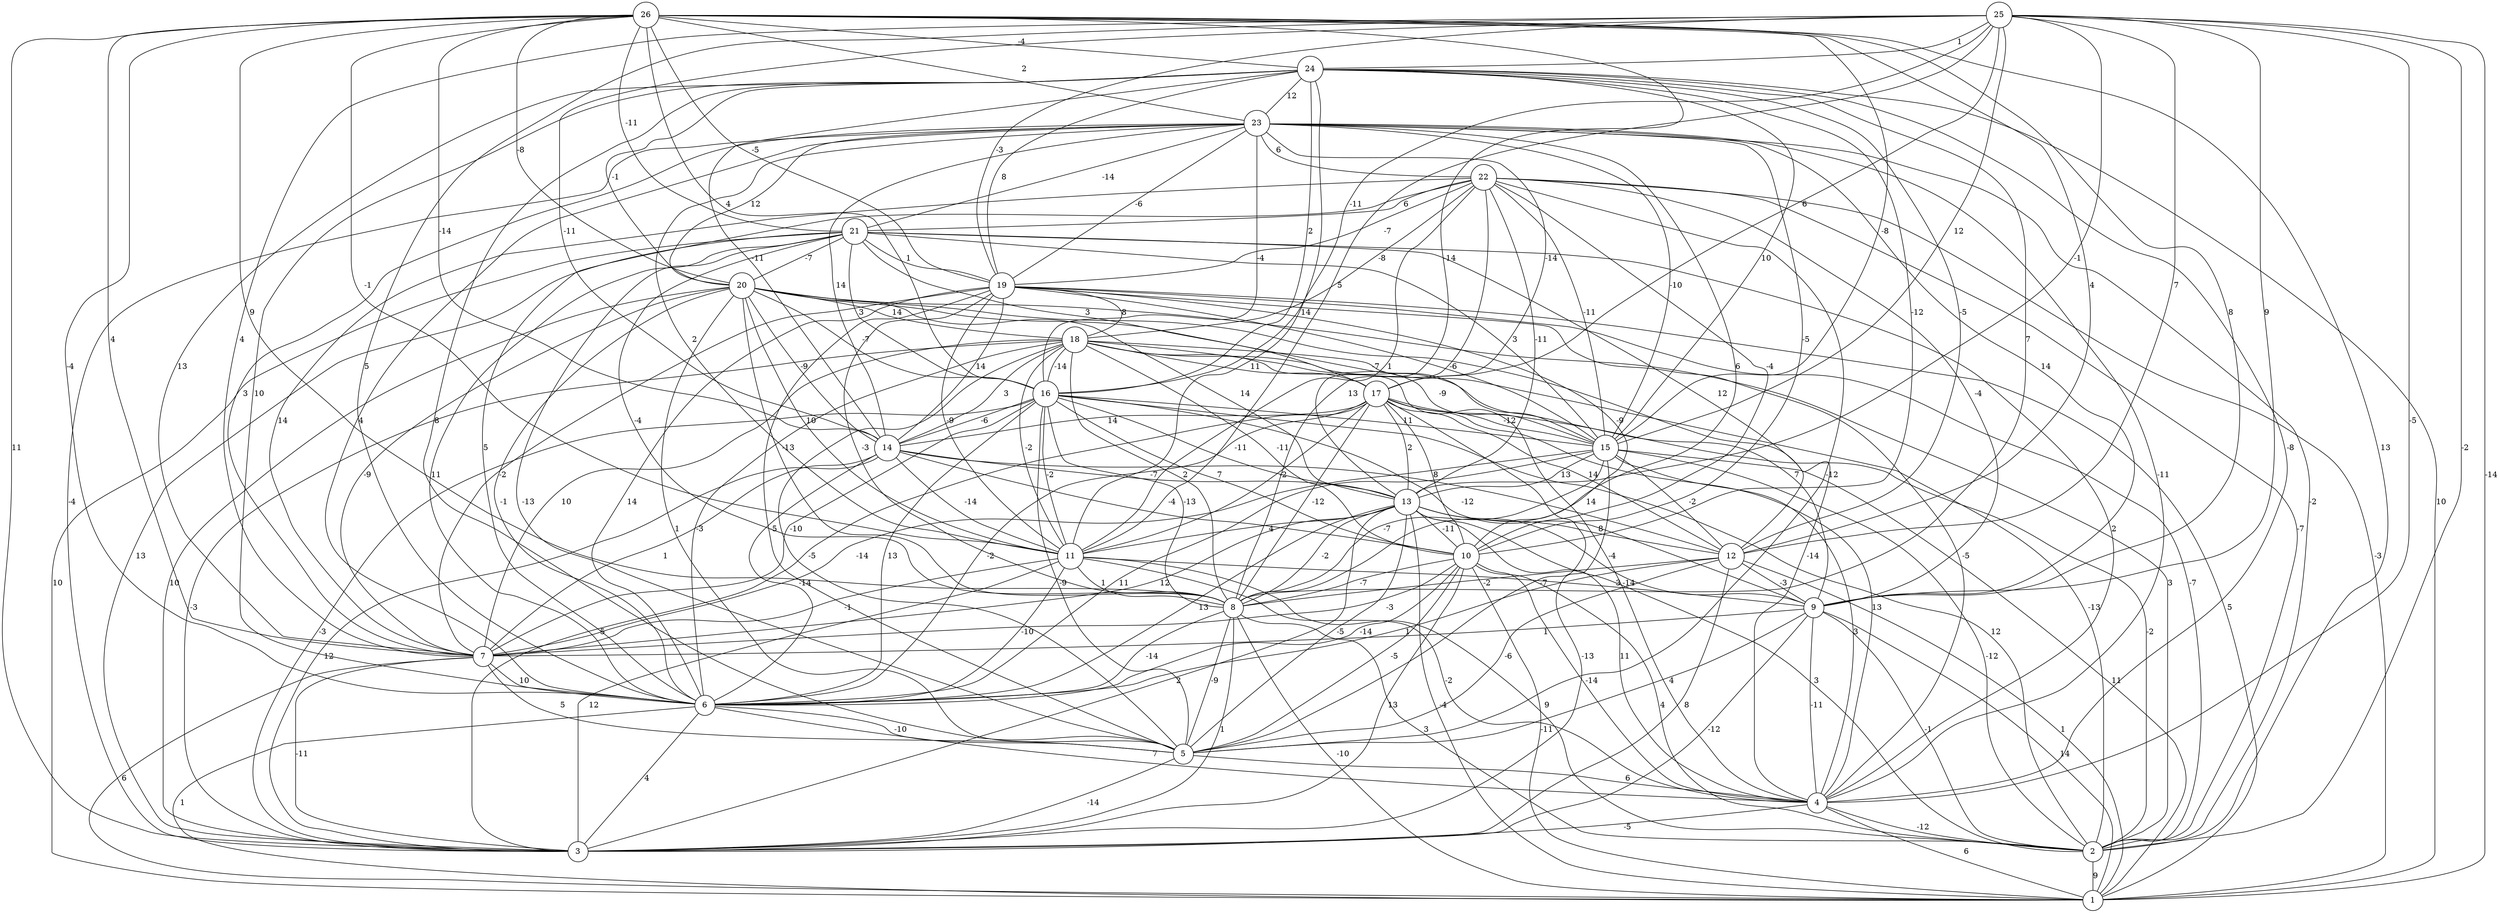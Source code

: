 graph { 
	 fontname="Helvetica,Arial,sans-serif" 
	 node [shape = circle]; 
	 26 -- 2 [label = "13"];
	 26 -- 3 [label = "11"];
	 26 -- 6 [label = "-4"];
	 26 -- 7 [label = "4"];
	 26 -- 8 [label = "9"];
	 26 -- 9 [label = "8"];
	 26 -- 11 [label = "-1"];
	 26 -- 12 [label = "4"];
	 26 -- 13 [label = "-14"];
	 26 -- 14 [label = "-14"];
	 26 -- 15 [label = "-8"];
	 26 -- 16 [label = "4"];
	 26 -- 19 [label = "-5"];
	 26 -- 20 [label = "-8"];
	 26 -- 21 [label = "-11"];
	 26 -- 23 [label = "2"];
	 26 -- 24 [label = "-4"];
	 25 -- 1 [label = "-14"];
	 25 -- 2 [label = "-2"];
	 25 -- 4 [label = "-5"];
	 25 -- 6 [label = "5"];
	 25 -- 7 [label = "4"];
	 25 -- 9 [label = "9"];
	 25 -- 11 [label = "5"];
	 25 -- 12 [label = "7"];
	 25 -- 13 [label = "-1"];
	 25 -- 14 [label = "-11"];
	 25 -- 15 [label = "12"];
	 25 -- 16 [label = "-11"];
	 25 -- 17 [label = "6"];
	 25 -- 19 [label = "-3"];
	 25 -- 24 [label = "1"];
	 24 -- 1 [label = "10"];
	 24 -- 4 [label = "-8"];
	 24 -- 5 [label = "8"];
	 24 -- 6 [label = "10"];
	 24 -- 7 [label = "13"];
	 24 -- 8 [label = "7"];
	 24 -- 10 [label = "-12"];
	 24 -- 11 [label = "14"];
	 24 -- 12 [label = "-5"];
	 24 -- 14 [label = "-11"];
	 24 -- 15 [label = "10"];
	 24 -- 16 [label = "2"];
	 24 -- 19 [label = "8"];
	 24 -- 20 [label = "-1"];
	 24 -- 23 [label = "12"];
	 23 -- 2 [label = "-2"];
	 23 -- 3 [label = "-4"];
	 23 -- 4 [label = "-11"];
	 23 -- 6 [label = "4"];
	 23 -- 7 [label = "3"];
	 23 -- 8 [label = "6"];
	 23 -- 9 [label = "14"];
	 23 -- 10 [label = "-5"];
	 23 -- 11 [label = "2"];
	 23 -- 14 [label = "14"];
	 23 -- 15 [label = "-10"];
	 23 -- 16 [label = "-4"];
	 23 -- 17 [label = "-14"];
	 23 -- 19 [label = "-6"];
	 23 -- 20 [label = "12"];
	 23 -- 21 [label = "-14"];
	 23 -- 22 [label = "6"];
	 22 -- 1 [label = "-3"];
	 22 -- 2 [label = "-7"];
	 22 -- 5 [label = "-12"];
	 22 -- 6 [label = "5"];
	 22 -- 7 [label = "14"];
	 22 -- 8 [label = "13"];
	 22 -- 9 [label = "-4"];
	 22 -- 10 [label = "-4"];
	 22 -- 11 [label = "1"];
	 22 -- 13 [label = "-11"];
	 22 -- 15 [label = "-11"];
	 22 -- 18 [label = "-8"];
	 22 -- 19 [label = "-7"];
	 22 -- 21 [label = "6"];
	 21 -- 1 [label = "10"];
	 21 -- 3 [label = "13"];
	 21 -- 4 [label = "2"];
	 21 -- 5 [label = "-13"];
	 21 -- 6 [label = "11"];
	 21 -- 8 [label = "-4"];
	 21 -- 12 [label = "12"];
	 21 -- 15 [label = "3"];
	 21 -- 16 [label = "3"];
	 21 -- 17 [label = "3"];
	 21 -- 19 [label = "1"];
	 21 -- 20 [label = "-7"];
	 20 -- 2 [label = "3"];
	 20 -- 3 [label = "10"];
	 20 -- 4 [label = "-14"];
	 20 -- 5 [label = "1"];
	 20 -- 6 [label = "-1"];
	 20 -- 7 [label = "-9"];
	 20 -- 8 [label = "-13"];
	 20 -- 11 [label = "10"];
	 20 -- 13 [label = "14"];
	 20 -- 14 [label = "-9"];
	 20 -- 15 [label = "-7"];
	 20 -- 16 [label = "-7"];
	 20 -- 18 [label = "14"];
	 19 -- 1 [label = "5"];
	 19 -- 2 [label = "-7"];
	 19 -- 4 [label = "-5"];
	 19 -- 5 [label = "-5"];
	 19 -- 6 [label = "14"];
	 19 -- 7 [label = "-2"];
	 19 -- 8 [label = "-3"];
	 19 -- 10 [label = "-9"];
	 19 -- 11 [label = "-9"];
	 19 -- 14 [label = "14"];
	 19 -- 15 [label = "-6"];
	 19 -- 18 [label = "8"];
	 18 -- 2 [label = "-13"];
	 18 -- 3 [label = "-3"];
	 18 -- 4 [label = "-14"];
	 18 -- 5 [label = "-5"];
	 18 -- 6 [label = "-3"];
	 18 -- 7 [label = "10"];
	 18 -- 8 [label = "2"];
	 18 -- 9 [label = "7"];
	 18 -- 10 [label = "-11"];
	 18 -- 11 [label = "-2"];
	 18 -- 14 [label = "3"];
	 18 -- 15 [label = "-9"];
	 18 -- 16 [label = "-14"];
	 18 -- 17 [label = "11"];
	 17 -- 2 [label = "-2"];
	 17 -- 3 [label = "5"];
	 17 -- 4 [label = "13"];
	 17 -- 5 [label = "-7"];
	 17 -- 6 [label = "-2"];
	 17 -- 8 [label = "-12"];
	 17 -- 10 [label = "8"];
	 17 -- 11 [label = "-2"];
	 17 -- 12 [label = "14"];
	 17 -- 13 [label = "2"];
	 17 -- 14 [label = "14"];
	 17 -- 15 [label = "-12"];
	 16 -- 2 [label = "12"];
	 16 -- 3 [label = "-3"];
	 16 -- 5 [label = "-9"];
	 16 -- 6 [label = "13"];
	 16 -- 7 [label = "-10"];
	 16 -- 8 [label = "-13"];
	 16 -- 9 [label = "-12"];
	 16 -- 10 [label = "7"];
	 16 -- 11 [label = "-2"];
	 16 -- 13 [label = "-11"];
	 16 -- 14 [label = "-6"];
	 16 -- 15 [label = "11"];
	 15 -- 1 [label = "11"];
	 15 -- 2 [label = "-12"];
	 15 -- 3 [label = "-13"];
	 15 -- 4 [label = "3"];
	 15 -- 6 [label = "11"];
	 15 -- 7 [label = "-14"];
	 15 -- 8 [label = "-7"];
	 15 -- 12 [label = "-2"];
	 15 -- 13 [label = "13"];
	 14 -- 3 [label = "12"];
	 14 -- 6 [label = "-14"];
	 14 -- 7 [label = "1"];
	 14 -- 10 [label = "-4"];
	 14 -- 11 [label = "-14"];
	 14 -- 12 [label = "14"];
	 14 -- 13 [label = "-7"];
	 13 -- 1 [label = "-4"];
	 13 -- 2 [label = "3"];
	 13 -- 3 [label = "2"];
	 13 -- 4 [label = "11"];
	 13 -- 5 [label = "-5"];
	 13 -- 6 [label = "13"];
	 13 -- 7 [label = "12"];
	 13 -- 8 [label = "-2"];
	 13 -- 9 [label = "-4"];
	 13 -- 10 [label = "-11"];
	 13 -- 11 [label = "4"];
	 13 -- 12 [label = "8"];
	 12 -- 1 [label = "1"];
	 12 -- 3 [label = "8"];
	 12 -- 5 [label = "-6"];
	 12 -- 6 [label = "1"];
	 12 -- 8 [label = "-2"];
	 12 -- 9 [label = "-3"];
	 11 -- 2 [label = "9"];
	 11 -- 3 [label = "12"];
	 11 -- 4 [label = "-2"];
	 11 -- 6 [label = "-10"];
	 11 -- 7 [label = "-1"];
	 11 -- 8 [label = "1"];
	 11 -- 9 [label = "3"];
	 10 -- 1 [label = "-11"];
	 10 -- 2 [label = "4"];
	 10 -- 3 [label = "13"];
	 10 -- 4 [label = "-14"];
	 10 -- 5 [label = "-5"];
	 10 -- 6 [label = "-14"];
	 10 -- 7 [label = "-3"];
	 10 -- 8 [label = "-7"];
	 9 -- 1 [label = "14"];
	 9 -- 2 [label = "-1"];
	 9 -- 3 [label = "-12"];
	 9 -- 4 [label = "-11"];
	 9 -- 5 [label = "4"];
	 9 -- 7 [label = "1"];
	 8 -- 1 [label = "-10"];
	 8 -- 2 [label = "3"];
	 8 -- 3 [label = "1"];
	 8 -- 5 [label = "-9"];
	 8 -- 6 [label = "-14"];
	 7 -- 1 [label = "6"];
	 7 -- 3 [label = "-11"];
	 7 -- 5 [label = "5"];
	 7 -- 6 [label = "10"];
	 6 -- 1 [label = "1"];
	 6 -- 3 [label = "4"];
	 6 -- 4 [label = "7"];
	 6 -- 5 [label = "-10"];
	 5 -- 3 [label = "-14"];
	 5 -- 4 [label = "6"];
	 4 -- 1 [label = "6"];
	 4 -- 2 [label = "-12"];
	 4 -- 3 [label = "-5"];
	 2 -- 1 [label = "9"];
	 1;
	 2;
	 3;
	 4;
	 5;
	 6;
	 7;
	 8;
	 9;
	 10;
	 11;
	 12;
	 13;
	 14;
	 15;
	 16;
	 17;
	 18;
	 19;
	 20;
	 21;
	 22;
	 23;
	 24;
	 25;
	 26;
}

